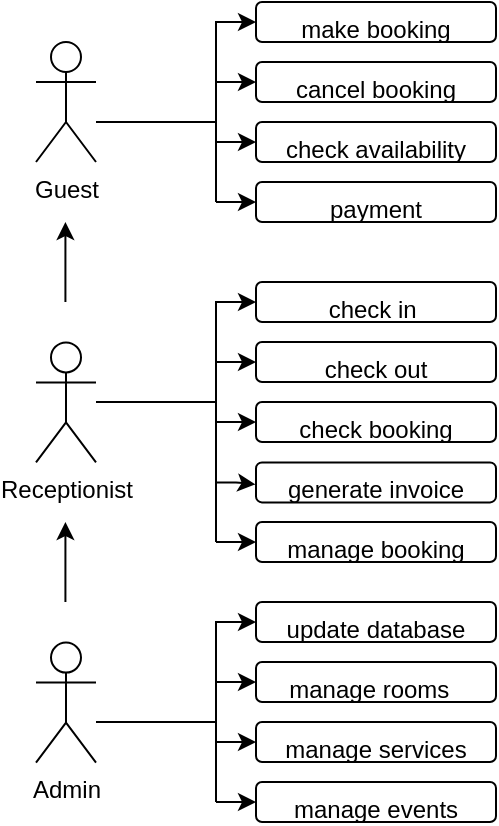 <mxfile version="21.0.6" type="github">
  <diagram name="Page-1" id="w1e5iBH41F0s89eqLAKd">
    <mxGraphModel dx="1434" dy="759" grid="1" gridSize="10" guides="1" tooltips="1" connect="1" arrows="1" fold="1" page="1" pageScale="1" pageWidth="827" pageHeight="1169" math="0" shadow="0">
      <root>
        <mxCell id="0" />
        <mxCell id="1" parent="0" />
        <mxCell id="BLmyIP-7RwuMe4oR3W1--5" value="" style="edgeStyle=orthogonalEdgeStyle;rounded=0;orthogonalLoop=1;jettySize=auto;html=1;" parent="1" source="BLmyIP-7RwuMe4oR3W1--1" target="BLmyIP-7RwuMe4oR3W1--4" edge="1">
          <mxGeometry relative="1" as="geometry">
            <Array as="points">
              <mxPoint x="250" y="260" />
              <mxPoint x="250" y="210" />
            </Array>
          </mxGeometry>
        </mxCell>
        <mxCell id="BLmyIP-7RwuMe4oR3W1--1" value="Guest" style="shape=umlActor;verticalLabelPosition=bottom;verticalAlign=top;html=1;outlineConnect=0;" parent="1" vertex="1">
          <mxGeometry x="160" y="220" width="30" height="60" as="geometry" />
        </mxCell>
        <mxCell id="BLmyIP-7RwuMe4oR3W1--2" value="Receptionist" style="shape=umlActor;verticalLabelPosition=bottom;verticalAlign=top;html=1;outlineConnect=0;" parent="1" vertex="1">
          <mxGeometry x="160" y="370.2" width="30" height="60" as="geometry" />
        </mxCell>
        <mxCell id="BLmyIP-7RwuMe4oR3W1--3" value="Admin" style="shape=umlActor;verticalLabelPosition=bottom;verticalAlign=top;html=1;outlineConnect=0;" parent="1" vertex="1">
          <mxGeometry x="160" y="520.29" width="30" height="60" as="geometry" />
        </mxCell>
        <mxCell id="BLmyIP-7RwuMe4oR3W1--4" value="make booking" style="rounded=1;whiteSpace=wrap;html=1;verticalAlign=top;" parent="1" vertex="1">
          <mxGeometry x="270" y="200" width="120" height="20" as="geometry" />
        </mxCell>
        <mxCell id="BLmyIP-7RwuMe4oR3W1--13" value="cancel booking" style="rounded=1;whiteSpace=wrap;html=1;verticalAlign=top;" parent="1" vertex="1">
          <mxGeometry x="270" y="230" width="120" height="20" as="geometry" />
        </mxCell>
        <mxCell id="BLmyIP-7RwuMe4oR3W1--14" value="check availability" style="rounded=1;whiteSpace=wrap;html=1;verticalAlign=top;" parent="1" vertex="1">
          <mxGeometry x="270" y="260" width="120" height="20" as="geometry" />
        </mxCell>
        <mxCell id="BLmyIP-7RwuMe4oR3W1--15" value="payment" style="rounded=1;whiteSpace=wrap;html=1;verticalAlign=top;" parent="1" vertex="1">
          <mxGeometry x="270" y="290" width="120" height="20" as="geometry" />
        </mxCell>
        <mxCell id="BLmyIP-7RwuMe4oR3W1--17" value="" style="endArrow=classic;html=1;rounded=0;entryX=0;entryY=0.5;entryDx=0;entryDy=0;endFill=1;" parent="1" target="BLmyIP-7RwuMe4oR3W1--13" edge="1">
          <mxGeometry width="50" height="50" relative="1" as="geometry">
            <mxPoint x="250" y="240" as="sourcePoint" />
            <mxPoint x="310" y="310" as="targetPoint" />
          </mxGeometry>
        </mxCell>
        <mxCell id="BLmyIP-7RwuMe4oR3W1--18" value="" style="endArrow=classic;html=1;rounded=0;entryX=0;entryY=0.5;entryDx=0;entryDy=0;endFill=1;" parent="1" target="BLmyIP-7RwuMe4oR3W1--14" edge="1">
          <mxGeometry width="50" height="50" relative="1" as="geometry">
            <mxPoint x="250" y="270" as="sourcePoint" />
            <mxPoint x="330" y="290" as="targetPoint" />
          </mxGeometry>
        </mxCell>
        <mxCell id="BLmyIP-7RwuMe4oR3W1--20" value="" style="endArrow=classic;html=1;rounded=0;entryX=0;entryY=0.5;entryDx=0;entryDy=0;endFill=1;" parent="1" target="BLmyIP-7RwuMe4oR3W1--15" edge="1">
          <mxGeometry width="50" height="50" relative="1" as="geometry">
            <mxPoint x="250" y="300" as="sourcePoint" />
            <mxPoint x="330" y="290" as="targetPoint" />
          </mxGeometry>
        </mxCell>
        <mxCell id="BLmyIP-7RwuMe4oR3W1--21" value="" style="endArrow=none;html=1;rounded=0;" parent="1" edge="1">
          <mxGeometry width="50" height="50" relative="1" as="geometry">
            <mxPoint x="250" y="300" as="sourcePoint" />
            <mxPoint x="250" y="260" as="targetPoint" />
          </mxGeometry>
        </mxCell>
        <mxCell id="BLmyIP-7RwuMe4oR3W1--22" value="" style="edgeStyle=orthogonalEdgeStyle;rounded=0;orthogonalLoop=1;jettySize=auto;html=1;" parent="1" target="BLmyIP-7RwuMe4oR3W1--23" edge="1">
          <mxGeometry relative="1" as="geometry">
            <mxPoint x="190" y="400" as="sourcePoint" />
            <Array as="points">
              <mxPoint x="250" y="400" />
              <mxPoint x="250" y="350" />
            </Array>
          </mxGeometry>
        </mxCell>
        <mxCell id="BLmyIP-7RwuMe4oR3W1--23" value="check in&lt;span style=&quot;white-space: pre;&quot;&gt; &lt;/span&gt;" style="rounded=1;whiteSpace=wrap;html=1;verticalAlign=top;" parent="1" vertex="1">
          <mxGeometry x="270" y="340" width="120" height="20" as="geometry" />
        </mxCell>
        <mxCell id="BLmyIP-7RwuMe4oR3W1--24" value="check out" style="rounded=1;whiteSpace=wrap;html=1;verticalAlign=top;" parent="1" vertex="1">
          <mxGeometry x="270" y="370" width="120" height="20" as="geometry" />
        </mxCell>
        <mxCell id="BLmyIP-7RwuMe4oR3W1--25" value="check booking" style="rounded=1;whiteSpace=wrap;html=1;verticalAlign=top;" parent="1" vertex="1">
          <mxGeometry x="270" y="400" width="120" height="20" as="geometry" />
        </mxCell>
        <mxCell id="BLmyIP-7RwuMe4oR3W1--26" value="" style="endArrow=classic;html=1;rounded=0;entryX=0;entryY=0.5;entryDx=0;entryDy=0;endFill=1;" parent="1" target="BLmyIP-7RwuMe4oR3W1--24" edge="1">
          <mxGeometry width="50" height="50" relative="1" as="geometry">
            <mxPoint x="250" y="380" as="sourcePoint" />
            <mxPoint x="310" y="450" as="targetPoint" />
          </mxGeometry>
        </mxCell>
        <mxCell id="BLmyIP-7RwuMe4oR3W1--27" value="" style="endArrow=classic;html=1;rounded=0;entryX=0;entryY=0.5;entryDx=0;entryDy=0;endFill=1;" parent="1" target="BLmyIP-7RwuMe4oR3W1--25" edge="1">
          <mxGeometry width="50" height="50" relative="1" as="geometry">
            <mxPoint x="250" y="410" as="sourcePoint" />
            <mxPoint x="330" y="430" as="targetPoint" />
          </mxGeometry>
        </mxCell>
        <mxCell id="BLmyIP-7RwuMe4oR3W1--29" value="" style="endArrow=none;html=1;rounded=0;" parent="1" edge="1">
          <mxGeometry width="50" height="50" relative="1" as="geometry">
            <mxPoint x="250" y="440" as="sourcePoint" />
            <mxPoint x="250" y="400" as="targetPoint" />
          </mxGeometry>
        </mxCell>
        <mxCell id="BLmyIP-7RwuMe4oR3W1--30" value="" style="edgeStyle=orthogonalEdgeStyle;rounded=0;orthogonalLoop=1;jettySize=auto;html=1;" parent="1" target="BLmyIP-7RwuMe4oR3W1--31" edge="1">
          <mxGeometry relative="1" as="geometry">
            <mxPoint x="190" y="560" as="sourcePoint" />
            <Array as="points">
              <mxPoint x="250" y="560" />
              <mxPoint x="250" y="510" />
            </Array>
          </mxGeometry>
        </mxCell>
        <mxCell id="BLmyIP-7RwuMe4oR3W1--31" value="update database" style="rounded=1;whiteSpace=wrap;html=1;verticalAlign=top;" parent="1" vertex="1">
          <mxGeometry x="270" y="500" width="120" height="20" as="geometry" />
        </mxCell>
        <mxCell id="BLmyIP-7RwuMe4oR3W1--32" value="manage rooms&amp;nbsp;&amp;nbsp;" style="rounded=1;whiteSpace=wrap;html=1;verticalAlign=top;" parent="1" vertex="1">
          <mxGeometry x="270" y="530" width="120" height="20" as="geometry" />
        </mxCell>
        <mxCell id="BLmyIP-7RwuMe4oR3W1--33" value="manage services" style="rounded=1;whiteSpace=wrap;html=1;verticalAlign=top;" parent="1" vertex="1">
          <mxGeometry x="270" y="560" width="120" height="20" as="geometry" />
        </mxCell>
        <mxCell id="BLmyIP-7RwuMe4oR3W1--34" value="" style="endArrow=classic;html=1;rounded=0;entryX=0;entryY=0.5;entryDx=0;entryDy=0;endFill=1;" parent="1" target="BLmyIP-7RwuMe4oR3W1--32" edge="1">
          <mxGeometry width="50" height="50" relative="1" as="geometry">
            <mxPoint x="250" y="540" as="sourcePoint" />
            <mxPoint x="310" y="610" as="targetPoint" />
          </mxGeometry>
        </mxCell>
        <mxCell id="BLmyIP-7RwuMe4oR3W1--35" value="" style="endArrow=classic;html=1;rounded=0;entryX=0;entryY=0.5;entryDx=0;entryDy=0;endFill=1;" parent="1" target="BLmyIP-7RwuMe4oR3W1--33" edge="1">
          <mxGeometry width="50" height="50" relative="1" as="geometry">
            <mxPoint x="250" y="570" as="sourcePoint" />
            <mxPoint x="330" y="590" as="targetPoint" />
          </mxGeometry>
        </mxCell>
        <mxCell id="BLmyIP-7RwuMe4oR3W1--36" value="" style="endArrow=classic;html=1;rounded=0;entryX=0;entryY=0.5;entryDx=0;entryDy=0;endFill=1;" parent="1" edge="1">
          <mxGeometry width="50" height="50" relative="1" as="geometry">
            <mxPoint x="250" y="600" as="sourcePoint" />
            <mxPoint x="270" y="600" as="targetPoint" />
          </mxGeometry>
        </mxCell>
        <mxCell id="BLmyIP-7RwuMe4oR3W1--37" value="" style="endArrow=none;html=1;rounded=0;" parent="1" edge="1">
          <mxGeometry width="50" height="50" relative="1" as="geometry">
            <mxPoint x="250" y="600" as="sourcePoint" />
            <mxPoint x="250" y="560" as="targetPoint" />
          </mxGeometry>
        </mxCell>
        <mxCell id="BLmyIP-7RwuMe4oR3W1--38" value="generate invoice" style="rounded=1;whiteSpace=wrap;html=1;verticalAlign=top;" parent="1" vertex="1">
          <mxGeometry x="270" y="430.2" width="120" height="20" as="geometry" />
        </mxCell>
        <mxCell id="BLmyIP-7RwuMe4oR3W1--39" value="" style="endArrow=classic;html=1;rounded=0;entryX=-0.002;entryY=0.55;entryDx=0;entryDy=0;endFill=1;entryPerimeter=0;" parent="1" target="BLmyIP-7RwuMe4oR3W1--38" edge="1">
          <mxGeometry width="50" height="50" relative="1" as="geometry">
            <mxPoint x="250" y="440.2" as="sourcePoint" />
            <mxPoint x="280" y="420.2" as="targetPoint" />
            <Array as="points">
              <mxPoint x="260" y="440.2" />
            </Array>
          </mxGeometry>
        </mxCell>
        <mxCell id="BLmyIP-7RwuMe4oR3W1--40" value="manage booking" style="rounded=1;whiteSpace=wrap;html=1;verticalAlign=top;" parent="1" vertex="1">
          <mxGeometry x="270" y="460" width="120" height="20" as="geometry" />
        </mxCell>
        <mxCell id="BLmyIP-7RwuMe4oR3W1--41" value="" style="endArrow=classic;html=1;rounded=0;entryX=0;entryY=0.5;entryDx=0;entryDy=0;endFill=1;" parent="1" target="BLmyIP-7RwuMe4oR3W1--40" edge="1">
          <mxGeometry width="50" height="50" relative="1" as="geometry">
            <mxPoint x="250" y="470" as="sourcePoint" />
            <mxPoint x="270" y="470.4" as="targetPoint" />
            <Array as="points" />
          </mxGeometry>
        </mxCell>
        <mxCell id="BLmyIP-7RwuMe4oR3W1--42" value="" style="endArrow=none;html=1;rounded=0;" parent="1" edge="1">
          <mxGeometry width="50" height="50" relative="1" as="geometry">
            <mxPoint x="250" y="470" as="sourcePoint" />
            <mxPoint x="250" y="440" as="targetPoint" />
          </mxGeometry>
        </mxCell>
        <mxCell id="BLmyIP-7RwuMe4oR3W1--43" value="manage events" style="rounded=1;whiteSpace=wrap;html=1;verticalAlign=top;" parent="1" vertex="1">
          <mxGeometry x="270" y="590" width="120" height="20" as="geometry" />
        </mxCell>
        <mxCell id="BLmyIP-7RwuMe4oR3W1--45" value="" style="endArrow=classic;html=1;rounded=0;endFill=1;" parent="1" edge="1">
          <mxGeometry width="50" height="50" relative="1" as="geometry">
            <mxPoint x="174.71" y="350" as="sourcePoint" />
            <mxPoint x="174.71" y="310" as="targetPoint" />
          </mxGeometry>
        </mxCell>
        <mxCell id="BLmyIP-7RwuMe4oR3W1--46" value="" style="endArrow=classic;html=1;rounded=0;endFill=1;" parent="1" edge="1">
          <mxGeometry width="50" height="50" relative="1" as="geometry">
            <mxPoint x="174.71" y="500" as="sourcePoint" />
            <mxPoint x="174.71" y="460" as="targetPoint" />
          </mxGeometry>
        </mxCell>
      </root>
    </mxGraphModel>
  </diagram>
</mxfile>
